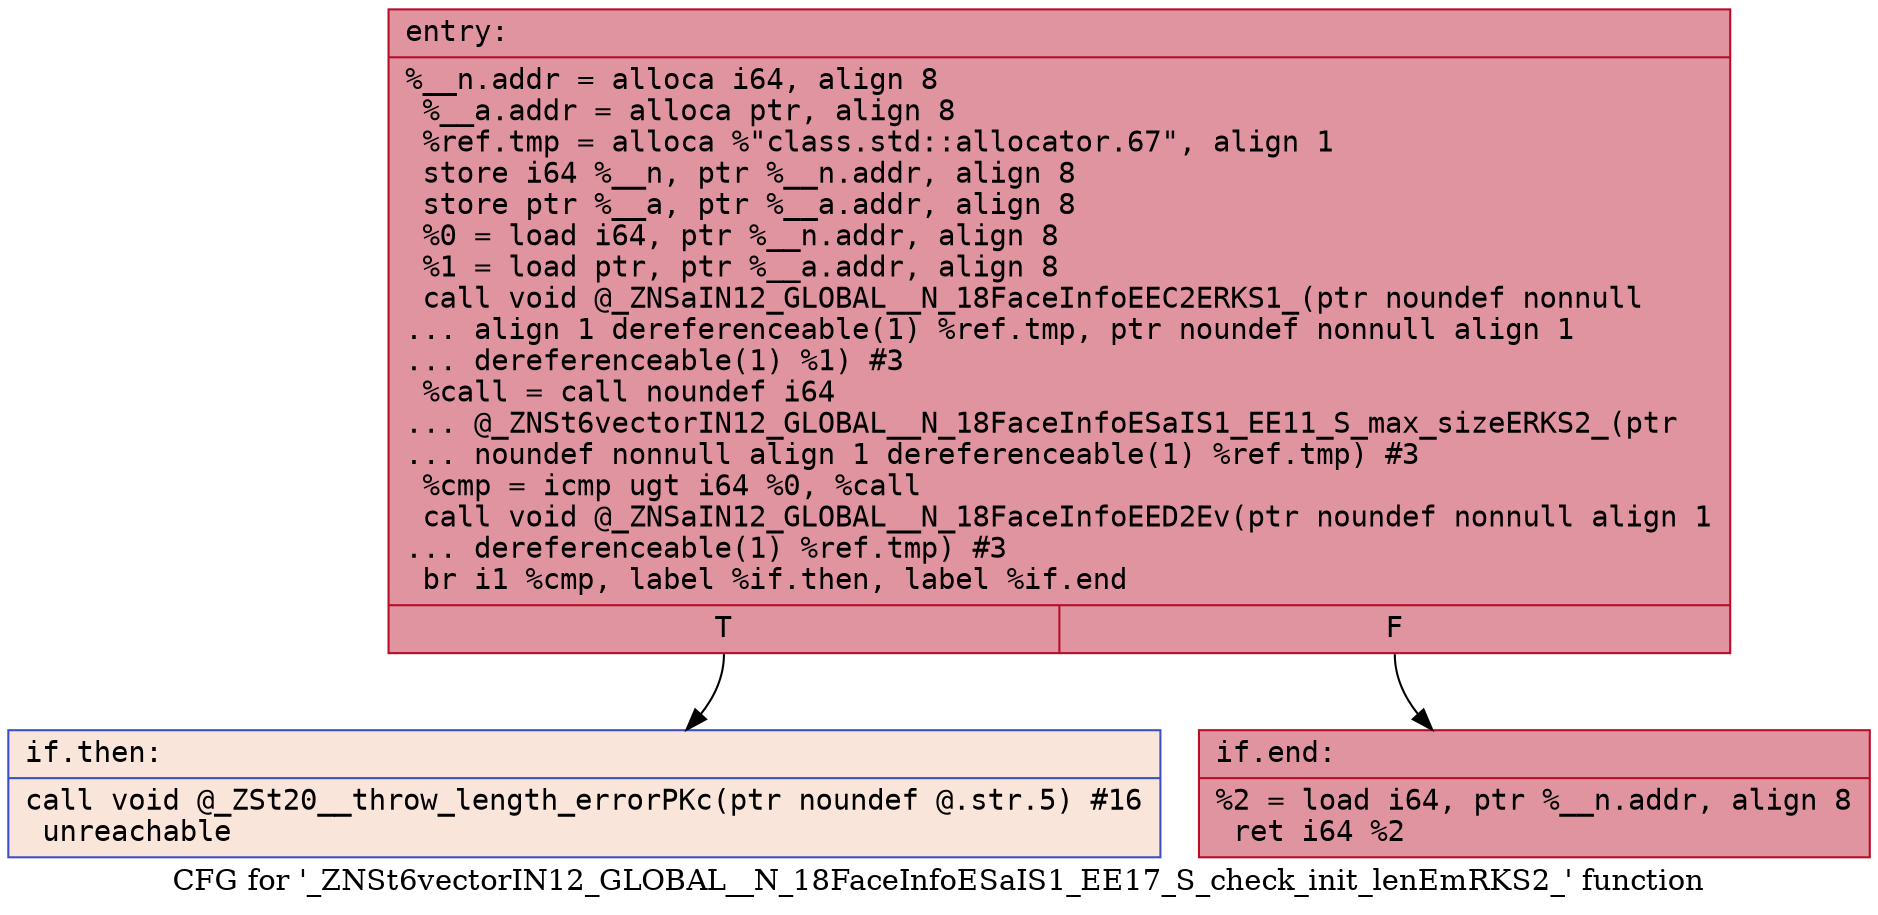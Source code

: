 digraph "CFG for '_ZNSt6vectorIN12_GLOBAL__N_18FaceInfoESaIS1_EE17_S_check_init_lenEmRKS2_' function" {
	label="CFG for '_ZNSt6vectorIN12_GLOBAL__N_18FaceInfoESaIS1_EE17_S_check_init_lenEmRKS2_' function";

	Node0x55dfe4c65f70 [shape=record,color="#b70d28ff", style=filled, fillcolor="#b70d2870" fontname="Courier",label="{entry:\l|  %__n.addr = alloca i64, align 8\l  %__a.addr = alloca ptr, align 8\l  %ref.tmp = alloca %\"class.std::allocator.67\", align 1\l  store i64 %__n, ptr %__n.addr, align 8\l  store ptr %__a, ptr %__a.addr, align 8\l  %0 = load i64, ptr %__n.addr, align 8\l  %1 = load ptr, ptr %__a.addr, align 8\l  call void @_ZNSaIN12_GLOBAL__N_18FaceInfoEEC2ERKS1_(ptr noundef nonnull\l... align 1 dereferenceable(1) %ref.tmp, ptr noundef nonnull align 1\l... dereferenceable(1) %1) #3\l  %call = call noundef i64\l... @_ZNSt6vectorIN12_GLOBAL__N_18FaceInfoESaIS1_EE11_S_max_sizeERKS2_(ptr\l... noundef nonnull align 1 dereferenceable(1) %ref.tmp) #3\l  %cmp = icmp ugt i64 %0, %call\l  call void @_ZNSaIN12_GLOBAL__N_18FaceInfoEED2Ev(ptr noundef nonnull align 1\l... dereferenceable(1) %ref.tmp) #3\l  br i1 %cmp, label %if.then, label %if.end\l|{<s0>T|<s1>F}}"];
	Node0x55dfe4c65f70:s0 -> Node0x55dfe4c66950[tooltip="entry -> if.then\nProbability 0.00%" ];
	Node0x55dfe4c65f70:s1 -> Node0x55dfe4c669a0[tooltip="entry -> if.end\nProbability 100.00%" ];
	Node0x55dfe4c66950 [shape=record,color="#3d50c3ff", style=filled, fillcolor="#f4c5ad70" fontname="Courier",label="{if.then:\l|  call void @_ZSt20__throw_length_errorPKc(ptr noundef @.str.5) #16\l  unreachable\l}"];
	Node0x55dfe4c669a0 [shape=record,color="#b70d28ff", style=filled, fillcolor="#b70d2870" fontname="Courier",label="{if.end:\l|  %2 = load i64, ptr %__n.addr, align 8\l  ret i64 %2\l}"];
}
